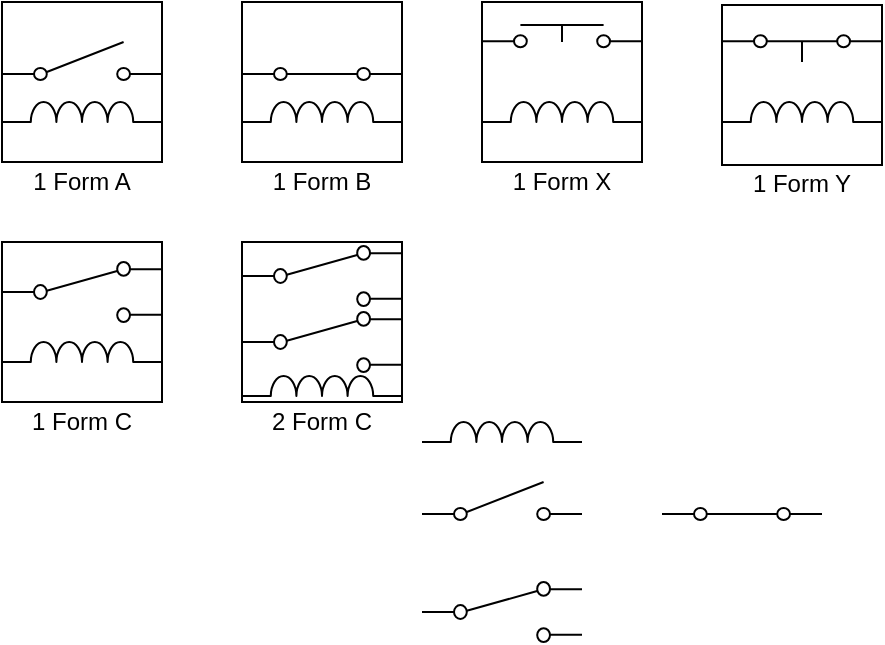 <mxfile compressed="false" version="17.4.2" type="device">
  <diagram id="AhTp1HGSlQsYtPf3dEuc" name="Page-1">
    <mxGraphModel dx="883" dy="1499" grid="1" gridSize="10" guides="1" tooltips="1" connect="1" arrows="1" fold="1" page="1" pageScale="1" pageWidth="1169" pageHeight="827" math="0" shadow="0">
      <root>
        <mxCell id="0" />
        <mxCell id="1" parent="0" />
        <mxCell id="sDxWkKxitdXXN-sfG3yv-21" value="" style="rounded=0;whiteSpace=wrap;html=1;verticalAlign=top;" parent="1" vertex="1">
          <mxGeometry x="520" y="-458.5" width="80" height="80" as="geometry" />
        </mxCell>
        <mxCell id="sDxWkKxitdXXN-sfG3yv-20" value="" style="rounded=0;whiteSpace=wrap;html=1;verticalAlign=top;" parent="1" vertex="1">
          <mxGeometry x="400" y="-460" width="80" height="80" as="geometry" />
        </mxCell>
        <mxCell id="sDxWkKxitdXXN-sfG3yv-13" value="" style="rounded=0;whiteSpace=wrap;html=1;verticalAlign=top;" parent="1" vertex="1">
          <mxGeometry x="280" y="-460" width="80" height="80" as="geometry" />
        </mxCell>
        <mxCell id="sDxWkKxitdXXN-sfG3yv-12" value="" style="rounded=0;whiteSpace=wrap;html=1;align=center;verticalAlign=top;" parent="1" vertex="1">
          <mxGeometry x="160" y="-460" width="80" height="80" as="geometry" />
        </mxCell>
        <mxCell id="sDxWkKxitdXXN-sfG3yv-1" value="" style="shape=mxgraph.electrical.electro-mechanical.twoWaySwitch;elSwitchState=2;" parent="1" vertex="1">
          <mxGeometry x="370" y="-170" width="80" height="30" as="geometry" />
        </mxCell>
        <mxCell id="sDxWkKxitdXXN-sfG3yv-2" value="" style="shape=mxgraph.electrical.electro-mechanical.singleSwitch;elSwitchState=off;" parent="1" vertex="1">
          <mxGeometry x="370" y="-220" width="80" height="20" as="geometry" />
        </mxCell>
        <mxCell id="sDxWkKxitdXXN-sfG3yv-3" value="" style="shape=mxgraph.electrical.electro-mechanical.singleSwitch;elSwitchState=on;" parent="1" vertex="1">
          <mxGeometry x="280" y="-440" width="80" height="20" as="geometry" />
        </mxCell>
        <mxCell id="sDxWkKxitdXXN-sfG3yv-8" value="" style="shape=mxgraph.electrical.electro-mechanical.singleSwitch;elSwitchState=off;" parent="1" vertex="1">
          <mxGeometry x="160" y="-440" width="80" height="20" as="geometry" />
        </mxCell>
        <mxCell id="sDxWkKxitdXXN-sfG3yv-9" value="" style="pointerEvents=1;verticalLabelPosition=bottom;shadow=0;dashed=0;align=center;html=1;verticalAlign=top;shape=mxgraph.electrical.inductors.inductor_3;" parent="1" vertex="1">
          <mxGeometry x="160" y="-410" width="80" height="10" as="geometry" />
        </mxCell>
        <mxCell id="sDxWkKxitdXXN-sfG3yv-11" value="" style="pointerEvents=1;verticalLabelPosition=bottom;shadow=0;dashed=0;align=center;html=1;verticalAlign=top;shape=mxgraph.electrical.inductors.inductor_3;" parent="1" vertex="1">
          <mxGeometry x="280" y="-410" width="80" height="10" as="geometry" />
        </mxCell>
        <mxCell id="sDxWkKxitdXXN-sfG3yv-14" value="" style="rounded=0;whiteSpace=wrap;html=1;" parent="1" vertex="1">
          <mxGeometry x="160" y="-340" width="80" height="80" as="geometry" />
        </mxCell>
        <mxCell id="sDxWkKxitdXXN-sfG3yv-15" value="" style="pointerEvents=1;verticalLabelPosition=bottom;shadow=0;dashed=0;align=center;html=1;verticalAlign=top;shape=mxgraph.electrical.inductors.inductor_3;" parent="1" vertex="1">
          <mxGeometry x="160" y="-290" width="80" height="10" as="geometry" />
        </mxCell>
        <mxCell id="sDxWkKxitdXXN-sfG3yv-16" value="" style="shape=mxgraph.electrical.electro-mechanical.twoWaySwitch;elSwitchState=2;" parent="1" vertex="1">
          <mxGeometry x="160" y="-330" width="80" height="30" as="geometry" />
        </mxCell>
        <mxCell id="sDxWkKxitdXXN-sfG3yv-17" value="1 Form A" style="text;html=1;strokeColor=none;fillColor=none;align=center;verticalAlign=middle;whiteSpace=wrap;rounded=0;" parent="1" vertex="1">
          <mxGeometry x="170" y="-380" width="60" height="20" as="geometry" />
        </mxCell>
        <mxCell id="sDxWkKxitdXXN-sfG3yv-18" value="1 Form B" style="text;html=1;strokeColor=none;fillColor=none;align=center;verticalAlign=middle;whiteSpace=wrap;rounded=0;" parent="1" vertex="1">
          <mxGeometry x="290" y="-380" width="60" height="20" as="geometry" />
        </mxCell>
        <mxCell id="sDxWkKxitdXXN-sfG3yv-19" value="1 Form C" style="text;html=1;strokeColor=none;fillColor=none;align=center;verticalAlign=middle;whiteSpace=wrap;rounded=0;" parent="1" vertex="1">
          <mxGeometry x="170" y="-260" width="60" height="20" as="geometry" />
        </mxCell>
        <mxCell id="sDxWkKxitdXXN-sfG3yv-26" value="1 Form X" style="text;html=1;strokeColor=none;fillColor=none;align=center;verticalAlign=middle;whiteSpace=wrap;rounded=0;" parent="1" vertex="1">
          <mxGeometry x="410" y="-380" width="60" height="20" as="geometry" />
        </mxCell>
        <mxCell id="sDxWkKxitdXXN-sfG3yv-29" value="" style="shape=mxgraph.electrical.electro-mechanical.liquidLevelActuatedSwitch;elSwitchState=on;" parent="1" vertex="1">
          <mxGeometry x="520" y="-448.5" width="80" height="30" as="geometry" />
        </mxCell>
        <mxCell id="sDxWkKxitdXXN-sfG3yv-30" value="" style="shape=mxgraph.electrical.electro-mechanical.liquidLevelActuatedSwitch;elSwitchState=off;" parent="1" vertex="1">
          <mxGeometry x="400" y="-448.5" width="80" height="30" as="geometry" />
        </mxCell>
        <mxCell id="sDxWkKxitdXXN-sfG3yv-24" value="" style="rounded=0;whiteSpace=wrap;html=1;strokeColor=none;" parent="1" vertex="1">
          <mxGeometry x="540" y="-430" width="40" height="40" as="geometry" />
        </mxCell>
        <mxCell id="sDxWkKxitdXXN-sfG3yv-22" value="" style="pointerEvents=1;verticalLabelPosition=bottom;shadow=0;dashed=0;align=center;html=1;verticalAlign=top;shape=mxgraph.electrical.inductors.inductor_3;" parent="1" vertex="1">
          <mxGeometry x="520" y="-410" width="80" height="10" as="geometry" />
        </mxCell>
        <mxCell id="sDxWkKxitdXXN-sfG3yv-25" value="" style="rounded=0;whiteSpace=wrap;html=1;strokeColor=none;" parent="1" vertex="1">
          <mxGeometry x="430" y="-440" width="20" height="54.5" as="geometry" />
        </mxCell>
        <mxCell id="sDxWkKxitdXXN-sfG3yv-4" value="" style="pointerEvents=1;verticalLabelPosition=bottom;shadow=0;dashed=0;align=center;html=1;verticalAlign=top;shape=mxgraph.electrical.inductors.inductor_3;" parent="1" vertex="1">
          <mxGeometry x="400" y="-410" width="80" height="10" as="geometry" />
        </mxCell>
        <mxCell id="sDxWkKxitdXXN-sfG3yv-31" value="1 Form Y" style="text;html=1;strokeColor=none;fillColor=none;align=center;verticalAlign=middle;whiteSpace=wrap;rounded=0;" parent="1" vertex="1">
          <mxGeometry x="530" y="-378.5" width="60" height="18.5" as="geometry" />
        </mxCell>
        <mxCell id="sDxWkKxitdXXN-sfG3yv-32" value="" style="pointerEvents=1;verticalLabelPosition=bottom;shadow=0;dashed=0;align=center;html=1;verticalAlign=top;shape=mxgraph.electrical.inductors.inductor_3;" parent="1" vertex="1">
          <mxGeometry x="370" y="-250" width="80" height="10" as="geometry" />
        </mxCell>
        <mxCell id="sDxWkKxitdXXN-sfG3yv-34" value="" style="rounded=0;whiteSpace=wrap;html=1;" parent="1" vertex="1">
          <mxGeometry x="280" y="-340" width="80" height="80" as="geometry" />
        </mxCell>
        <mxCell id="sDxWkKxitdXXN-sfG3yv-35" value="" style="pointerEvents=1;verticalLabelPosition=bottom;shadow=0;dashed=0;align=center;html=1;verticalAlign=top;shape=mxgraph.electrical.inductors.inductor_3;" parent="1" vertex="1">
          <mxGeometry x="280" y="-273" width="80" height="10" as="geometry" />
        </mxCell>
        <mxCell id="sDxWkKxitdXXN-sfG3yv-36" value="" style="shape=mxgraph.electrical.electro-mechanical.twoWaySwitch;elSwitchState=2;" parent="1" vertex="1">
          <mxGeometry x="280" y="-305" width="80" height="30" as="geometry" />
        </mxCell>
        <mxCell id="sDxWkKxitdXXN-sfG3yv-37" value="2 Form C" style="text;html=1;strokeColor=none;fillColor=none;align=center;verticalAlign=middle;whiteSpace=wrap;rounded=0;" parent="1" vertex="1">
          <mxGeometry x="290" y="-260" width="60" height="20" as="geometry" />
        </mxCell>
        <mxCell id="sDxWkKxitdXXN-sfG3yv-38" value="" style="shape=mxgraph.electrical.electro-mechanical.twoWaySwitch;elSwitchState=2;" parent="1" vertex="1">
          <mxGeometry x="280" y="-338" width="80" height="30" as="geometry" />
        </mxCell>
        <mxCell id="sDxWkKxitdXXN-sfG3yv-39" value="" style="shape=mxgraph.electrical.electro-mechanical.singleSwitch;elSwitchState=on;" parent="1" vertex="1">
          <mxGeometry x="490" y="-220" width="80" height="20" as="geometry" />
        </mxCell>
      </root>
    </mxGraphModel>
  </diagram>
</mxfile>
